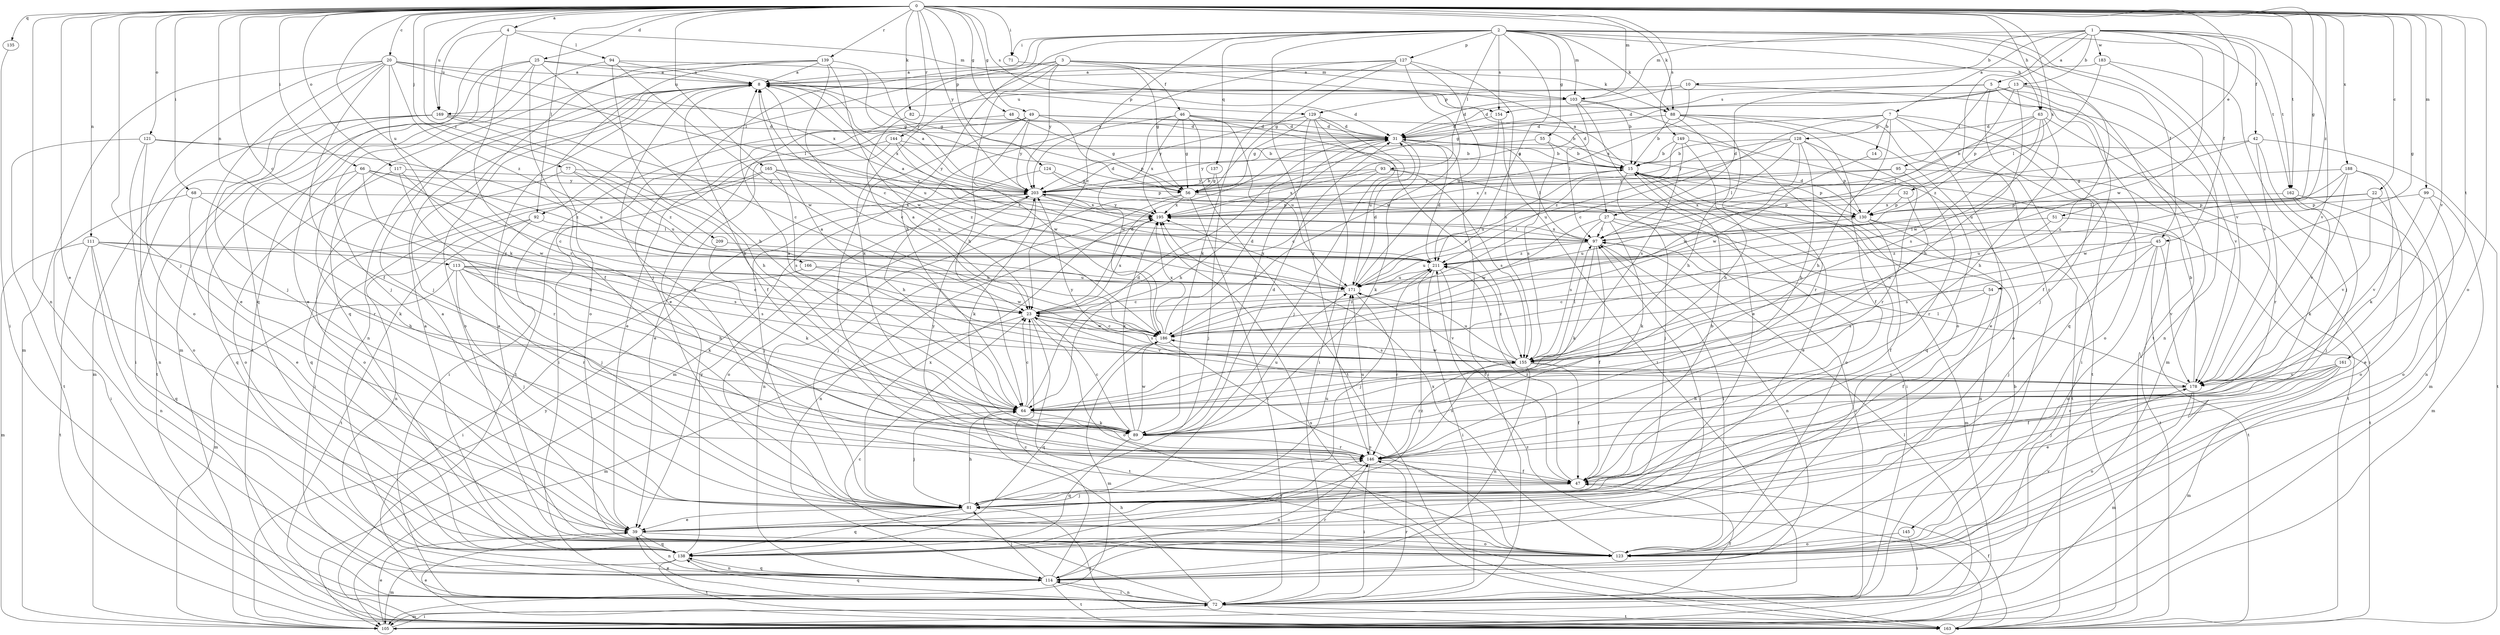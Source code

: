 strict digraph  {
0;
1;
2;
3;
4;
5;
7;
8;
10;
13;
14;
15;
20;
22;
23;
25;
27;
31;
32;
39;
42;
45;
46;
47;
48;
49;
51;
54;
55;
56;
63;
64;
66;
68;
71;
72;
77;
81;
82;
88;
89;
92;
93;
94;
95;
97;
99;
103;
105;
111;
113;
114;
117;
121;
123;
124;
127;
128;
129;
130;
135;
137;
138;
139;
144;
145;
146;
149;
154;
155;
161;
162;
163;
165;
166;
169;
171;
178;
183;
186;
188;
195;
203;
209;
211;
0 -> 4  [label=a];
0 -> 20  [label=c];
0 -> 22  [label=c];
0 -> 23  [label=c];
0 -> 25  [label=d];
0 -> 32  [label=e];
0 -> 39  [label=e];
0 -> 48  [label=g];
0 -> 49  [label=g];
0 -> 51  [label=g];
0 -> 54  [label=g];
0 -> 63  [label=h];
0 -> 66  [label=i];
0 -> 68  [label=i];
0 -> 71  [label=i];
0 -> 77  [label=j];
0 -> 81  [label=j];
0 -> 82  [label=k];
0 -> 88  [label=k];
0 -> 92  [label=l];
0 -> 99  [label=m];
0 -> 103  [label=m];
0 -> 111  [label=n];
0 -> 113  [label=n];
0 -> 114  [label=n];
0 -> 117  [label=o];
0 -> 121  [label=o];
0 -> 123  [label=o];
0 -> 124  [label=p];
0 -> 135  [label=q];
0 -> 139  [label=r];
0 -> 144  [label=r];
0 -> 149  [label=s];
0 -> 154  [label=s];
0 -> 161  [label=t];
0 -> 162  [label=t];
0 -> 165  [label=u];
0 -> 166  [label=u];
0 -> 169  [label=u];
0 -> 178  [label=v];
0 -> 188  [label=x];
0 -> 195  [label=x];
0 -> 203  [label=y];
0 -> 209  [label=z];
0 -> 211  [label=z];
1 -> 5  [label=a];
1 -> 7  [label=a];
1 -> 10  [label=b];
1 -> 13  [label=b];
1 -> 42  [label=f];
1 -> 45  [label=f];
1 -> 103  [label=m];
1 -> 145  [label=r];
1 -> 162  [label=t];
1 -> 178  [label=v];
1 -> 183  [label=w];
1 -> 186  [label=w];
2 -> 23  [label=c];
2 -> 45  [label=f];
2 -> 55  [label=g];
2 -> 63  [label=h];
2 -> 64  [label=h];
2 -> 71  [label=i];
2 -> 81  [label=j];
2 -> 88  [label=k];
2 -> 92  [label=l];
2 -> 93  [label=l];
2 -> 103  [label=m];
2 -> 127  [label=p];
2 -> 137  [label=q];
2 -> 146  [label=r];
2 -> 154  [label=s];
2 -> 162  [label=t];
2 -> 163  [label=t];
2 -> 178  [label=v];
2 -> 211  [label=z];
3 -> 8  [label=a];
3 -> 27  [label=d];
3 -> 39  [label=e];
3 -> 46  [label=f];
3 -> 64  [label=h];
3 -> 88  [label=k];
3 -> 89  [label=k];
3 -> 103  [label=m];
3 -> 203  [label=y];
4 -> 94  [label=l];
4 -> 103  [label=m];
4 -> 138  [label=q];
4 -> 146  [label=r];
4 -> 169  [label=u];
5 -> 27  [label=d];
5 -> 47  [label=f];
5 -> 81  [label=j];
5 -> 95  [label=l];
5 -> 105  [label=m];
5 -> 138  [label=q];
5 -> 169  [label=u];
7 -> 14  [label=b];
7 -> 23  [label=c];
7 -> 39  [label=e];
7 -> 56  [label=g];
7 -> 64  [label=h];
7 -> 72  [label=i];
7 -> 123  [label=o];
7 -> 128  [label=p];
8 -> 31  [label=d];
8 -> 47  [label=f];
8 -> 114  [label=n];
8 -> 123  [label=o];
8 -> 129  [label=p];
8 -> 171  [label=u];
8 -> 195  [label=x];
10 -> 31  [label=d];
10 -> 129  [label=p];
10 -> 178  [label=v];
10 -> 195  [label=x];
13 -> 31  [label=d];
13 -> 56  [label=g];
13 -> 64  [label=h];
13 -> 114  [label=n];
13 -> 130  [label=p];
13 -> 154  [label=s];
13 -> 155  [label=s];
14 -> 186  [label=w];
15 -> 8  [label=a];
15 -> 39  [label=e];
15 -> 72  [label=i];
15 -> 81  [label=j];
15 -> 130  [label=p];
15 -> 163  [label=t];
15 -> 171  [label=u];
15 -> 203  [label=y];
20 -> 8  [label=a];
20 -> 39  [label=e];
20 -> 47  [label=f];
20 -> 81  [label=j];
20 -> 89  [label=k];
20 -> 97  [label=l];
20 -> 105  [label=m];
20 -> 123  [label=o];
20 -> 195  [label=x];
20 -> 211  [label=z];
22 -> 39  [label=e];
22 -> 130  [label=p];
22 -> 178  [label=v];
22 -> 195  [label=x];
23 -> 31  [label=d];
23 -> 105  [label=m];
23 -> 123  [label=o];
23 -> 155  [label=s];
23 -> 163  [label=t];
23 -> 178  [label=v];
23 -> 186  [label=w];
23 -> 195  [label=x];
25 -> 8  [label=a];
25 -> 39  [label=e];
25 -> 47  [label=f];
25 -> 56  [label=g];
25 -> 64  [label=h];
25 -> 105  [label=m];
25 -> 163  [label=t];
27 -> 72  [label=i];
27 -> 89  [label=k];
27 -> 97  [label=l];
27 -> 105  [label=m];
27 -> 155  [label=s];
27 -> 186  [label=w];
31 -> 15  [label=b];
31 -> 64  [label=h];
31 -> 72  [label=i];
31 -> 89  [label=k];
31 -> 97  [label=l];
32 -> 130  [label=p];
32 -> 155  [label=s];
32 -> 195  [label=x];
39 -> 8  [label=a];
39 -> 114  [label=n];
39 -> 123  [label=o];
39 -> 138  [label=q];
39 -> 146  [label=r];
42 -> 15  [label=b];
42 -> 105  [label=m];
42 -> 146  [label=r];
42 -> 163  [label=t];
42 -> 171  [label=u];
45 -> 81  [label=j];
45 -> 123  [label=o];
45 -> 155  [label=s];
45 -> 163  [label=t];
45 -> 178  [label=v];
45 -> 211  [label=z];
46 -> 31  [label=d];
46 -> 56  [label=g];
46 -> 105  [label=m];
46 -> 155  [label=s];
46 -> 163  [label=t];
46 -> 171  [label=u];
46 -> 186  [label=w];
46 -> 195  [label=x];
47 -> 8  [label=a];
47 -> 15  [label=b];
47 -> 81  [label=j];
47 -> 211  [label=z];
48 -> 31  [label=d];
48 -> 56  [label=g];
48 -> 163  [label=t];
49 -> 15  [label=b];
49 -> 31  [label=d];
49 -> 39  [label=e];
49 -> 72  [label=i];
49 -> 130  [label=p];
49 -> 146  [label=r];
49 -> 186  [label=w];
49 -> 203  [label=y];
51 -> 97  [label=l];
51 -> 163  [label=t];
51 -> 171  [label=u];
54 -> 23  [label=c];
54 -> 47  [label=f];
54 -> 155  [label=s];
55 -> 15  [label=b];
55 -> 155  [label=s];
55 -> 203  [label=y];
56 -> 72  [label=i];
56 -> 81  [label=j];
56 -> 114  [label=n];
56 -> 130  [label=p];
56 -> 195  [label=x];
63 -> 31  [label=d];
63 -> 64  [label=h];
63 -> 72  [label=i];
63 -> 97  [label=l];
63 -> 155  [label=s];
63 -> 186  [label=w];
63 -> 211  [label=z];
64 -> 8  [label=a];
64 -> 23  [label=c];
64 -> 31  [label=d];
64 -> 81  [label=j];
64 -> 89  [label=k];
66 -> 23  [label=c];
66 -> 64  [label=h];
66 -> 138  [label=q];
66 -> 146  [label=r];
66 -> 203  [label=y];
66 -> 211  [label=z];
68 -> 39  [label=e];
68 -> 72  [label=i];
68 -> 89  [label=k];
68 -> 195  [label=x];
71 -> 56  [label=g];
72 -> 15  [label=b];
72 -> 23  [label=c];
72 -> 39  [label=e];
72 -> 47  [label=f];
72 -> 64  [label=h];
72 -> 105  [label=m];
72 -> 114  [label=n];
72 -> 138  [label=q];
72 -> 146  [label=r];
72 -> 163  [label=t];
77 -> 123  [label=o];
77 -> 171  [label=u];
77 -> 203  [label=y];
77 -> 211  [label=z];
81 -> 39  [label=e];
81 -> 64  [label=h];
81 -> 138  [label=q];
81 -> 171  [label=u];
81 -> 195  [label=x];
82 -> 23  [label=c];
82 -> 31  [label=d];
88 -> 15  [label=b];
88 -> 31  [label=d];
88 -> 47  [label=f];
88 -> 64  [label=h];
88 -> 123  [label=o];
88 -> 146  [label=r];
88 -> 163  [label=t];
89 -> 23  [label=c];
89 -> 31  [label=d];
89 -> 138  [label=q];
89 -> 146  [label=r];
89 -> 171  [label=u];
89 -> 186  [label=w];
89 -> 195  [label=x];
92 -> 81  [label=j];
92 -> 97  [label=l];
92 -> 114  [label=n];
92 -> 163  [label=t];
93 -> 23  [label=c];
93 -> 123  [label=o];
93 -> 155  [label=s];
93 -> 195  [label=x];
93 -> 203  [label=y];
94 -> 8  [label=a];
94 -> 56  [label=g];
94 -> 81  [label=j];
94 -> 89  [label=k];
94 -> 186  [label=w];
95 -> 146  [label=r];
95 -> 163  [label=t];
95 -> 195  [label=x];
95 -> 203  [label=y];
97 -> 8  [label=a];
97 -> 47  [label=f];
97 -> 89  [label=k];
97 -> 114  [label=n];
97 -> 171  [label=u];
97 -> 195  [label=x];
97 -> 211  [label=z];
99 -> 105  [label=m];
99 -> 123  [label=o];
99 -> 130  [label=p];
99 -> 178  [label=v];
103 -> 15  [label=b];
103 -> 31  [label=d];
103 -> 39  [label=e];
103 -> 97  [label=l];
103 -> 123  [label=o];
105 -> 39  [label=e];
105 -> 72  [label=i];
105 -> 97  [label=l];
105 -> 203  [label=y];
111 -> 64  [label=h];
111 -> 105  [label=m];
111 -> 114  [label=n];
111 -> 138  [label=q];
111 -> 155  [label=s];
111 -> 163  [label=t];
111 -> 211  [label=z];
113 -> 23  [label=c];
113 -> 64  [label=h];
113 -> 81  [label=j];
113 -> 89  [label=k];
113 -> 105  [label=m];
113 -> 146  [label=r];
113 -> 155  [label=s];
113 -> 171  [label=u];
114 -> 23  [label=c];
114 -> 72  [label=i];
114 -> 81  [label=j];
114 -> 138  [label=q];
114 -> 146  [label=r];
114 -> 163  [label=t];
117 -> 123  [label=o];
117 -> 146  [label=r];
117 -> 186  [label=w];
117 -> 203  [label=y];
121 -> 15  [label=b];
121 -> 114  [label=n];
121 -> 123  [label=o];
121 -> 163  [label=t];
121 -> 171  [label=u];
123 -> 8  [label=a];
123 -> 97  [label=l];
123 -> 178  [label=v];
123 -> 195  [label=x];
124 -> 56  [label=g];
124 -> 64  [label=h];
124 -> 130  [label=p];
127 -> 8  [label=a];
127 -> 56  [label=g];
127 -> 89  [label=k];
127 -> 155  [label=s];
127 -> 171  [label=u];
127 -> 186  [label=w];
127 -> 203  [label=y];
128 -> 15  [label=b];
128 -> 64  [label=h];
128 -> 97  [label=l];
128 -> 130  [label=p];
128 -> 146  [label=r];
128 -> 171  [label=u];
128 -> 186  [label=w];
128 -> 203  [label=y];
129 -> 31  [label=d];
129 -> 56  [label=g];
129 -> 72  [label=i];
129 -> 81  [label=j];
129 -> 89  [label=k];
129 -> 171  [label=u];
129 -> 203  [label=y];
130 -> 31  [label=d];
130 -> 47  [label=f];
130 -> 114  [label=n];
130 -> 163  [label=t];
130 -> 171  [label=u];
135 -> 72  [label=i];
137 -> 56  [label=g];
137 -> 81  [label=j];
138 -> 8  [label=a];
138 -> 97  [label=l];
138 -> 105  [label=m];
138 -> 114  [label=n];
138 -> 163  [label=t];
138 -> 203  [label=y];
138 -> 211  [label=z];
139 -> 8  [label=a];
139 -> 23  [label=c];
139 -> 81  [label=j];
139 -> 123  [label=o];
139 -> 138  [label=q];
139 -> 186  [label=w];
139 -> 203  [label=y];
144 -> 15  [label=b];
144 -> 39  [label=e];
144 -> 72  [label=i];
144 -> 203  [label=y];
144 -> 211  [label=z];
145 -> 72  [label=i];
145 -> 123  [label=o];
146 -> 47  [label=f];
146 -> 72  [label=i];
146 -> 114  [label=n];
146 -> 155  [label=s];
146 -> 171  [label=u];
146 -> 203  [label=y];
149 -> 15  [label=b];
149 -> 64  [label=h];
149 -> 138  [label=q];
149 -> 155  [label=s];
149 -> 211  [label=z];
154 -> 31  [label=d];
154 -> 72  [label=i];
154 -> 211  [label=z];
155 -> 8  [label=a];
155 -> 47  [label=f];
155 -> 97  [label=l];
155 -> 114  [label=n];
155 -> 146  [label=r];
155 -> 171  [label=u];
155 -> 178  [label=v];
155 -> 186  [label=w];
155 -> 211  [label=z];
161 -> 39  [label=e];
161 -> 47  [label=f];
161 -> 81  [label=j];
161 -> 105  [label=m];
161 -> 146  [label=r];
161 -> 178  [label=v];
162 -> 81  [label=j];
162 -> 89  [label=k];
162 -> 123  [label=o];
162 -> 130  [label=p];
163 -> 39  [label=e];
163 -> 47  [label=f];
163 -> 81  [label=j];
163 -> 195  [label=x];
163 -> 211  [label=z];
165 -> 72  [label=i];
165 -> 138  [label=q];
165 -> 155  [label=s];
165 -> 171  [label=u];
165 -> 203  [label=y];
165 -> 211  [label=z];
166 -> 72  [label=i];
166 -> 171  [label=u];
166 -> 186  [label=w];
169 -> 23  [label=c];
169 -> 31  [label=d];
169 -> 64  [label=h];
169 -> 72  [label=i];
169 -> 105  [label=m];
169 -> 163  [label=t];
171 -> 23  [label=c];
171 -> 31  [label=d];
171 -> 146  [label=r];
171 -> 178  [label=v];
171 -> 195  [label=x];
178 -> 15  [label=b];
178 -> 64  [label=h];
178 -> 97  [label=l];
178 -> 105  [label=m];
178 -> 123  [label=o];
178 -> 203  [label=y];
183 -> 8  [label=a];
183 -> 81  [label=j];
183 -> 97  [label=l];
183 -> 178  [label=v];
186 -> 8  [label=a];
186 -> 23  [label=c];
186 -> 31  [label=d];
186 -> 105  [label=m];
186 -> 123  [label=o];
186 -> 138  [label=q];
186 -> 155  [label=s];
186 -> 195  [label=x];
186 -> 211  [label=z];
188 -> 56  [label=g];
188 -> 89  [label=k];
188 -> 97  [label=l];
188 -> 114  [label=n];
188 -> 178  [label=v];
188 -> 186  [label=w];
195 -> 97  [label=l];
195 -> 114  [label=n];
195 -> 203  [label=y];
203 -> 8  [label=a];
203 -> 15  [label=b];
203 -> 31  [label=d];
203 -> 81  [label=j];
203 -> 89  [label=k];
203 -> 97  [label=l];
203 -> 123  [label=o];
203 -> 130  [label=p];
203 -> 195  [label=x];
209 -> 89  [label=k];
209 -> 211  [label=z];
211 -> 31  [label=d];
211 -> 47  [label=f];
211 -> 72  [label=i];
211 -> 81  [label=j];
211 -> 171  [label=u];
}
